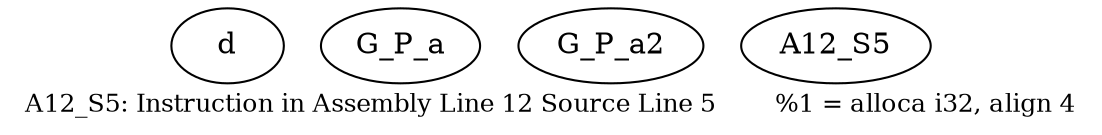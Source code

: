 digraph{
	node [ ]
	edge [ ]
	d [ ]
	G_P_a [ ]
	G_P_a2 [ ]
	A12_S5 [ ]
	label = "A12_S5: Instruction in Assembly Line 12 Source Line 5	%1 = alloca i32, align 4"	fontsize = "12"
}